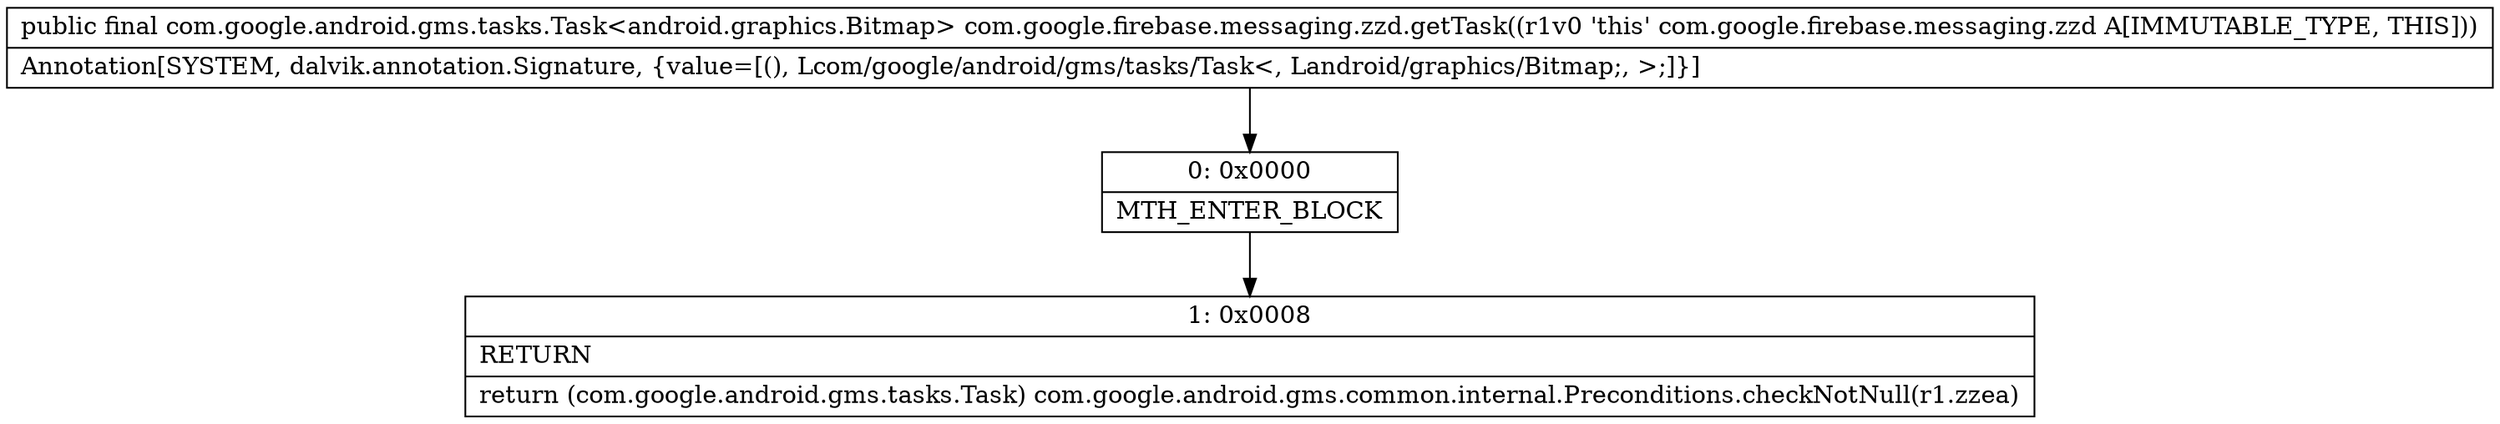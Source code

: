 digraph "CFG forcom.google.firebase.messaging.zzd.getTask()Lcom\/google\/android\/gms\/tasks\/Task;" {
Node_0 [shape=record,label="{0\:\ 0x0000|MTH_ENTER_BLOCK\l}"];
Node_1 [shape=record,label="{1\:\ 0x0008|RETURN\l|return (com.google.android.gms.tasks.Task) com.google.android.gms.common.internal.Preconditions.checkNotNull(r1.zzea)\l}"];
MethodNode[shape=record,label="{public final com.google.android.gms.tasks.Task\<android.graphics.Bitmap\> com.google.firebase.messaging.zzd.getTask((r1v0 'this' com.google.firebase.messaging.zzd A[IMMUTABLE_TYPE, THIS]))  | Annotation[SYSTEM, dalvik.annotation.Signature, \{value=[(), Lcom\/google\/android\/gms\/tasks\/Task\<, Landroid\/graphics\/Bitmap;, \>;]\}]\l}"];
MethodNode -> Node_0;
Node_0 -> Node_1;
}

